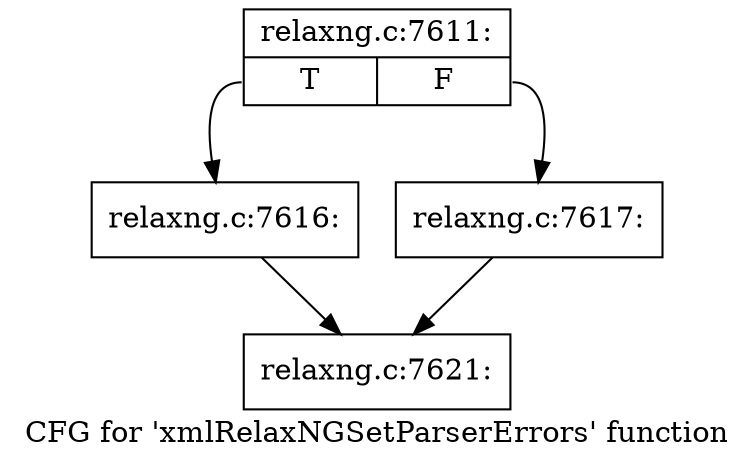 digraph "CFG for 'xmlRelaxNGSetParserErrors' function" {
	label="CFG for 'xmlRelaxNGSetParserErrors' function";

	Node0x39d8ce0 [shape=record,label="{relaxng.c:7611:|{<s0>T|<s1>F}}"];
	Node0x39d8ce0:s0 -> Node0x3a07990;
	Node0x39d8ce0:s1 -> Node0x3a079e0;
	Node0x3a07990 [shape=record,label="{relaxng.c:7616:}"];
	Node0x3a07990 -> Node0x36c1550;
	Node0x3a079e0 [shape=record,label="{relaxng.c:7617:}"];
	Node0x3a079e0 -> Node0x36c1550;
	Node0x36c1550 [shape=record,label="{relaxng.c:7621:}"];
}
